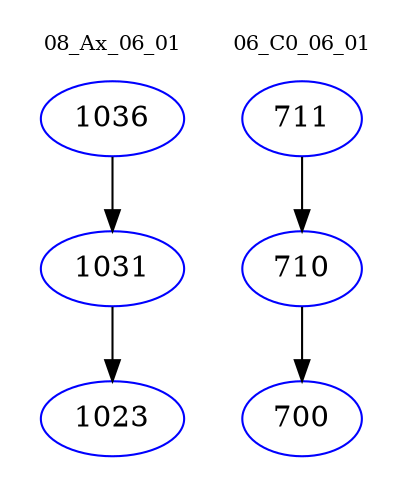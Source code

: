 digraph{
subgraph cluster_0 {
color = white
label = "08_Ax_06_01";
fontsize=10;
T0_1036 [label="1036", color="blue"]
T0_1036 -> T0_1031 [color="black"]
T0_1031 [label="1031", color="blue"]
T0_1031 -> T0_1023 [color="black"]
T0_1023 [label="1023", color="blue"]
}
subgraph cluster_1 {
color = white
label = "06_C0_06_01";
fontsize=10;
T1_711 [label="711", color="blue"]
T1_711 -> T1_710 [color="black"]
T1_710 [label="710", color="blue"]
T1_710 -> T1_700 [color="black"]
T1_700 [label="700", color="blue"]
}
}
